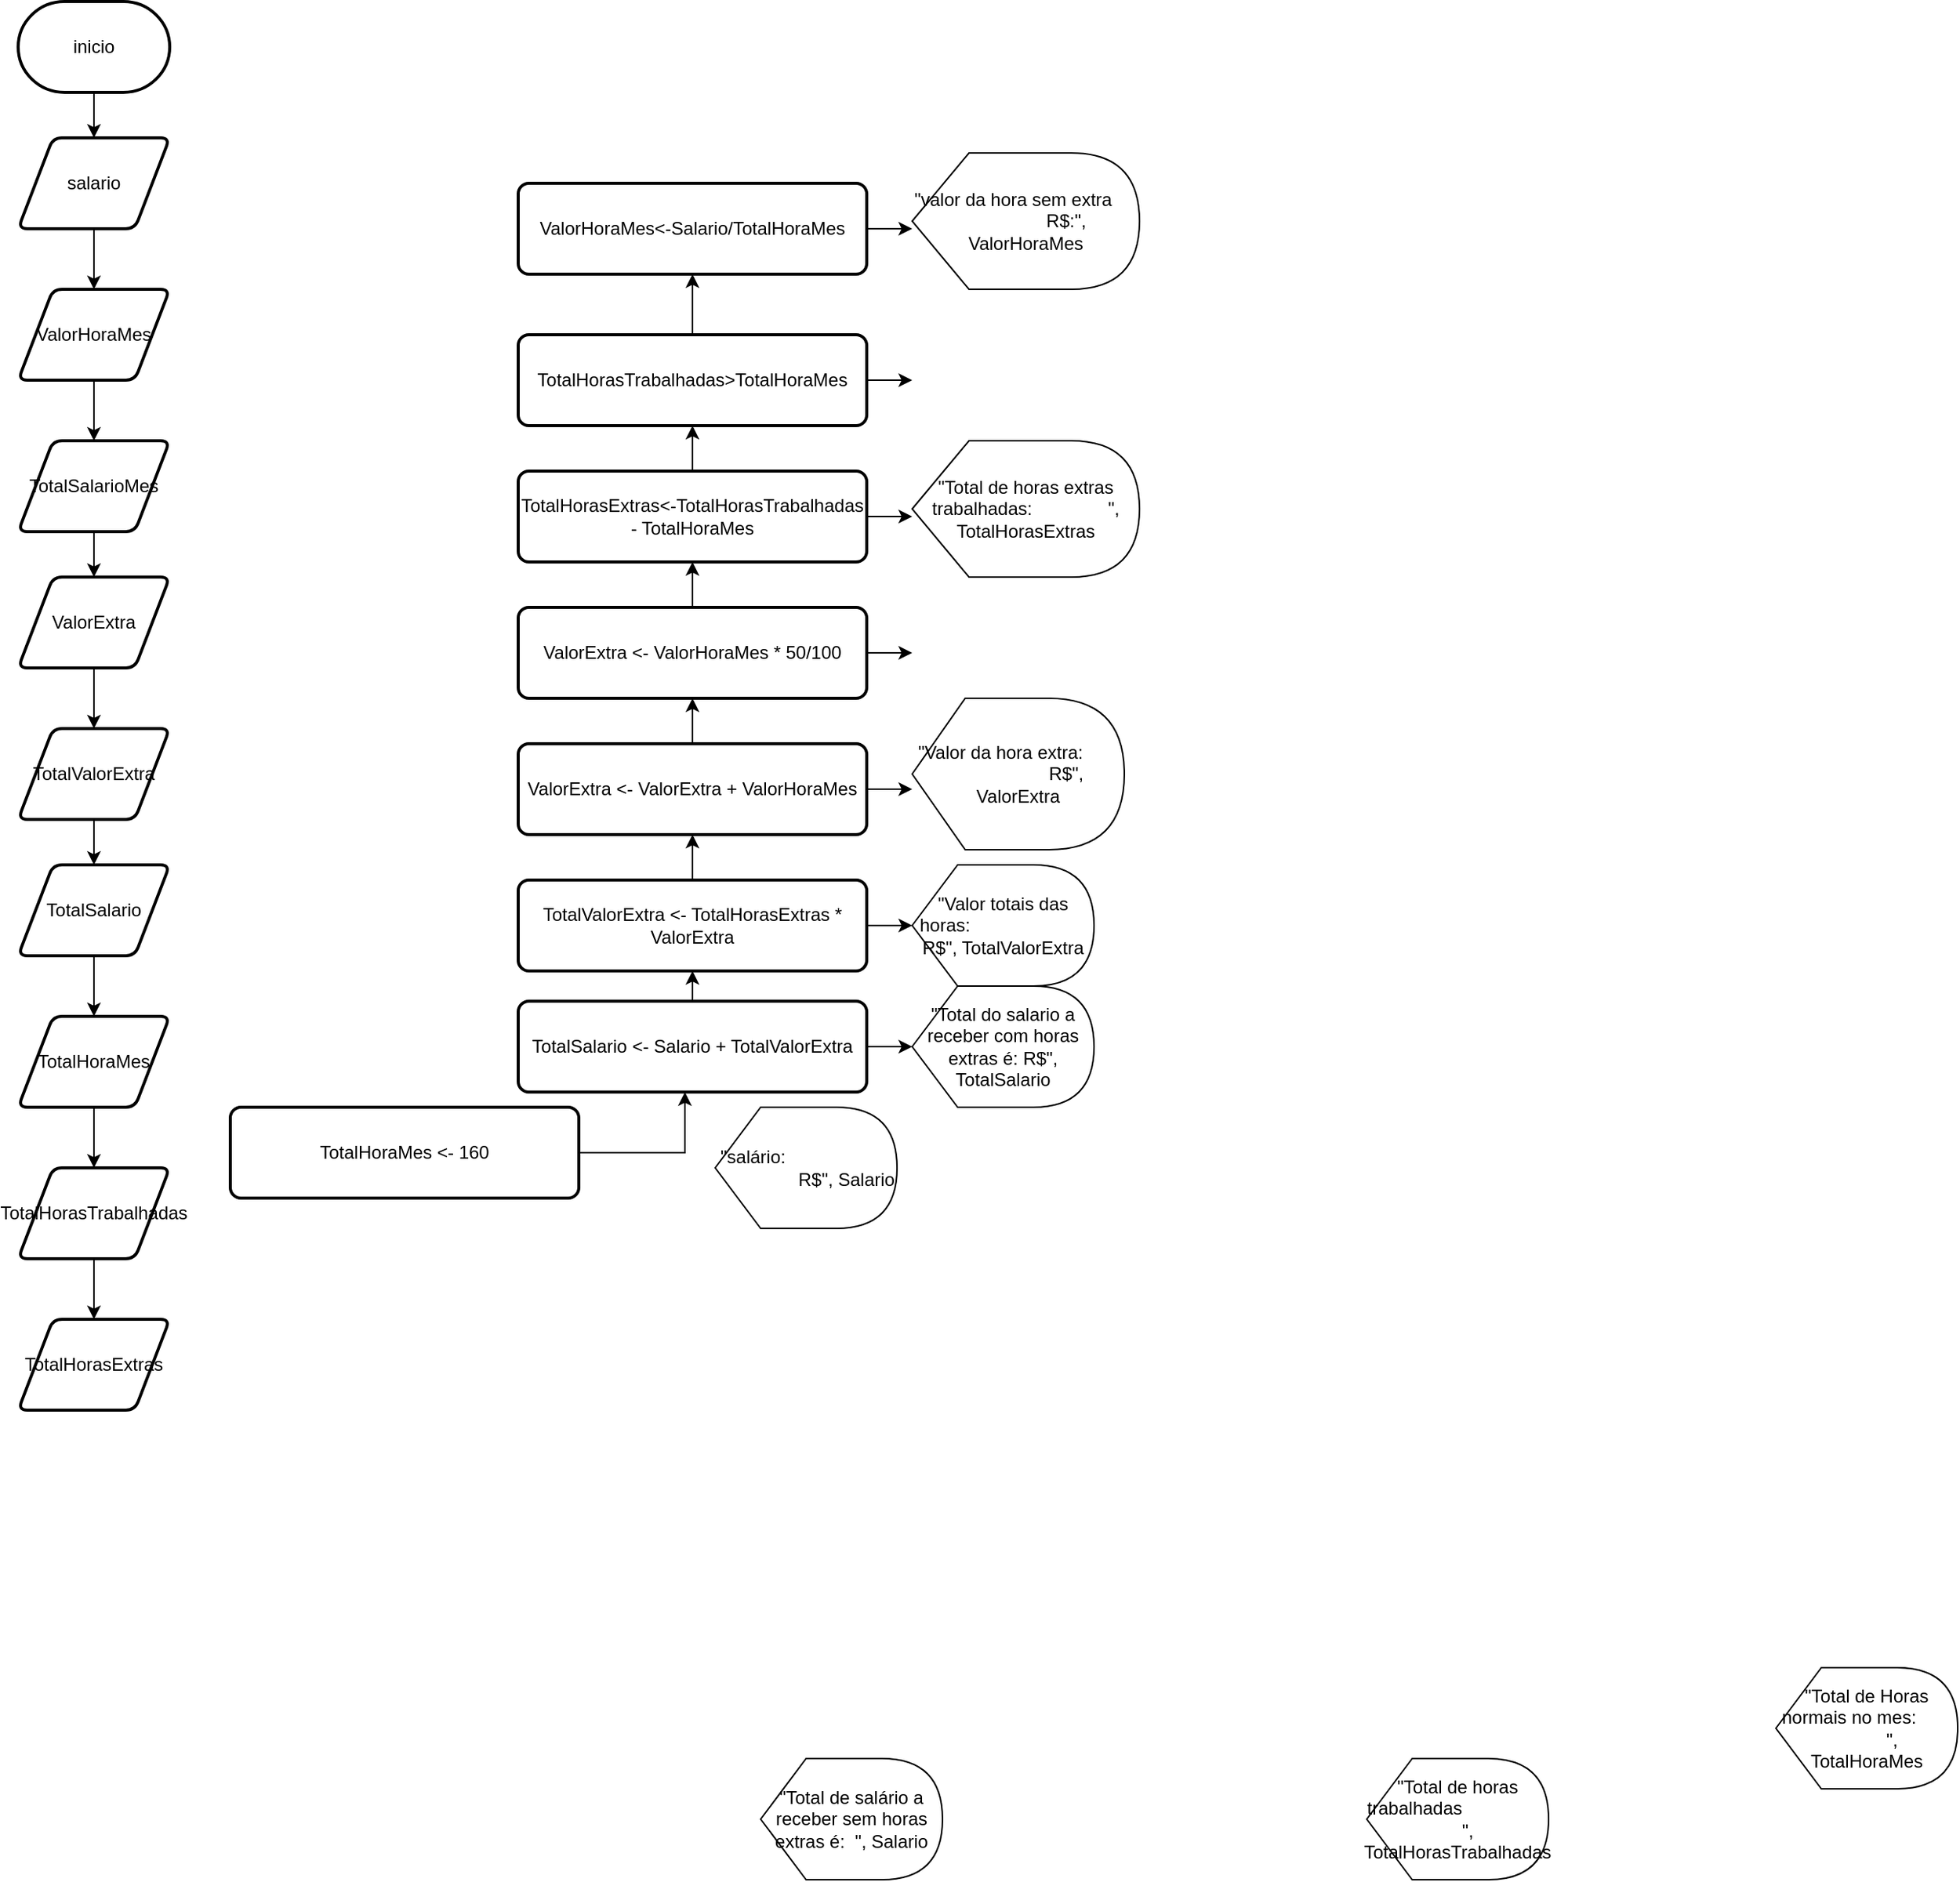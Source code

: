 <mxfile version="21.1.5" type="github">
  <diagram name="Página-1" id="qgcITxYcOKlTc7-CE3_J">
    <mxGraphModel dx="1801" dy="421" grid="1" gridSize="10" guides="1" tooltips="1" connect="1" arrows="1" fold="1" page="1" pageScale="1" pageWidth="827" pageHeight="1169" math="0" shadow="0">
      <root>
        <mxCell id="0" />
        <mxCell id="1" parent="0" />
        <mxCell id="r5i0TFte6DhNCxvUTc_M-2" style="edgeStyle=orthogonalEdgeStyle;rounded=0;orthogonalLoop=1;jettySize=auto;html=1;" parent="1" source="r5i0TFte6DhNCxvUTc_M-1" edge="1">
          <mxGeometry relative="1" as="geometry">
            <mxPoint x="-750" y="130" as="targetPoint" />
          </mxGeometry>
        </mxCell>
        <mxCell id="r5i0TFte6DhNCxvUTc_M-1" value="inicio" style="strokeWidth=2;html=1;shape=mxgraph.flowchart.terminator;whiteSpace=wrap;" parent="1" vertex="1">
          <mxGeometry x="-800" y="40" width="100" height="60" as="geometry" />
        </mxCell>
        <mxCell id="r5i0TFte6DhNCxvUTc_M-5" style="edgeStyle=orthogonalEdgeStyle;rounded=0;orthogonalLoop=1;jettySize=auto;html=1;" parent="1" source="r5i0TFte6DhNCxvUTc_M-3" edge="1">
          <mxGeometry relative="1" as="geometry">
            <mxPoint x="-750" y="230" as="targetPoint" />
          </mxGeometry>
        </mxCell>
        <mxCell id="r5i0TFte6DhNCxvUTc_M-3" value="salario" style="shape=parallelogram;html=1;strokeWidth=2;perimeter=parallelogramPerimeter;whiteSpace=wrap;rounded=1;arcSize=12;size=0.23;" parent="1" vertex="1">
          <mxGeometry x="-800" y="130" width="100" height="60" as="geometry" />
        </mxCell>
        <mxCell id="r5i0TFte6DhNCxvUTc_M-14" style="edgeStyle=orthogonalEdgeStyle;rounded=0;orthogonalLoop=1;jettySize=auto;html=1;" parent="1" source="r5i0TFte6DhNCxvUTc_M-4" edge="1">
          <mxGeometry relative="1" as="geometry">
            <mxPoint x="-750" y="330" as="targetPoint" />
          </mxGeometry>
        </mxCell>
        <mxCell id="r5i0TFte6DhNCxvUTc_M-4" value="ValorHoraMes" style="shape=parallelogram;html=1;strokeWidth=2;perimeter=parallelogramPerimeter;whiteSpace=wrap;rounded=1;arcSize=12;size=0.23;" parent="1" vertex="1">
          <mxGeometry x="-800" y="230" width="100" height="60" as="geometry" />
        </mxCell>
        <mxCell id="r5i0TFte6DhNCxvUTc_M-23" style="edgeStyle=orthogonalEdgeStyle;rounded=0;orthogonalLoop=1;jettySize=auto;html=1;" parent="1" source="r5i0TFte6DhNCxvUTc_M-9" edge="1">
          <mxGeometry relative="1" as="geometry">
            <mxPoint x="-750" y="810" as="targetPoint" />
          </mxGeometry>
        </mxCell>
        <mxCell id="r5i0TFte6DhNCxvUTc_M-9" value="TotalHoraMes" style="shape=parallelogram;html=1;strokeWidth=2;perimeter=parallelogramPerimeter;whiteSpace=wrap;rounded=1;arcSize=12;size=0.23;" parent="1" vertex="1">
          <mxGeometry x="-800" y="710" width="100" height="60" as="geometry" />
        </mxCell>
        <mxCell id="r5i0TFte6DhNCxvUTc_M-18" style="edgeStyle=orthogonalEdgeStyle;rounded=0;orthogonalLoop=1;jettySize=auto;html=1;" parent="1" source="r5i0TFte6DhNCxvUTc_M-10" edge="1">
          <mxGeometry relative="1" as="geometry">
            <mxPoint x="-750" y="710" as="targetPoint" />
          </mxGeometry>
        </mxCell>
        <mxCell id="r5i0TFte6DhNCxvUTc_M-10" value="TotalSalario" style="shape=parallelogram;html=1;strokeWidth=2;perimeter=parallelogramPerimeter;whiteSpace=wrap;rounded=1;arcSize=12;size=0.23;" parent="1" vertex="1">
          <mxGeometry x="-800" y="610" width="100" height="60" as="geometry" />
        </mxCell>
        <mxCell id="r5i0TFte6DhNCxvUTc_M-17" style="edgeStyle=orthogonalEdgeStyle;rounded=0;orthogonalLoop=1;jettySize=auto;html=1;" parent="1" source="r5i0TFte6DhNCxvUTc_M-11" edge="1">
          <mxGeometry relative="1" as="geometry">
            <mxPoint x="-750" y="610" as="targetPoint" />
          </mxGeometry>
        </mxCell>
        <mxCell id="r5i0TFte6DhNCxvUTc_M-11" value="TotalValorExtra" style="shape=parallelogram;html=1;strokeWidth=2;perimeter=parallelogramPerimeter;whiteSpace=wrap;rounded=1;arcSize=12;size=0.23;" parent="1" vertex="1">
          <mxGeometry x="-800" y="520" width="100" height="60" as="geometry" />
        </mxCell>
        <mxCell id="r5i0TFte6DhNCxvUTc_M-16" style="edgeStyle=orthogonalEdgeStyle;rounded=0;orthogonalLoop=1;jettySize=auto;html=1;" parent="1" source="r5i0TFte6DhNCxvUTc_M-12" edge="1">
          <mxGeometry relative="1" as="geometry">
            <mxPoint x="-750" y="520" as="targetPoint" />
          </mxGeometry>
        </mxCell>
        <mxCell id="r5i0TFte6DhNCxvUTc_M-12" value="ValorExtra" style="shape=parallelogram;html=1;strokeWidth=2;perimeter=parallelogramPerimeter;whiteSpace=wrap;rounded=1;arcSize=12;size=0.23;" parent="1" vertex="1">
          <mxGeometry x="-800" y="420" width="100" height="60" as="geometry" />
        </mxCell>
        <mxCell id="r5i0TFte6DhNCxvUTc_M-15" style="edgeStyle=orthogonalEdgeStyle;rounded=0;orthogonalLoop=1;jettySize=auto;html=1;" parent="1" source="r5i0TFte6DhNCxvUTc_M-13" edge="1">
          <mxGeometry relative="1" as="geometry">
            <mxPoint x="-750" y="420" as="targetPoint" />
          </mxGeometry>
        </mxCell>
        <mxCell id="r5i0TFte6DhNCxvUTc_M-13" value="TotalSalarioMes" style="shape=parallelogram;html=1;strokeWidth=2;perimeter=parallelogramPerimeter;whiteSpace=wrap;rounded=1;arcSize=12;size=0.23;" parent="1" vertex="1">
          <mxGeometry x="-800" y="330" width="100" height="60" as="geometry" />
        </mxCell>
        <mxCell id="r5i0TFte6DhNCxvUTc_M-24" style="edgeStyle=orthogonalEdgeStyle;rounded=0;orthogonalLoop=1;jettySize=auto;html=1;" parent="1" source="r5i0TFte6DhNCxvUTc_M-20" edge="1">
          <mxGeometry relative="1" as="geometry">
            <mxPoint x="-750" y="910" as="targetPoint" />
          </mxGeometry>
        </mxCell>
        <mxCell id="r5i0TFte6DhNCxvUTc_M-20" value="TotalHorasTrabalhadas" style="shape=parallelogram;html=1;strokeWidth=2;perimeter=parallelogramPerimeter;whiteSpace=wrap;rounded=1;arcSize=12;size=0.23;" parent="1" vertex="1">
          <mxGeometry x="-800" y="810" width="100" height="60" as="geometry" />
        </mxCell>
        <mxCell id="r5i0TFte6DhNCxvUTc_M-21" value="TotalHorasExtras" style="shape=parallelogram;html=1;strokeWidth=2;perimeter=parallelogramPerimeter;whiteSpace=wrap;rounded=1;arcSize=12;size=0.23;" parent="1" vertex="1">
          <mxGeometry x="-800" y="910" width="100" height="60" as="geometry" />
        </mxCell>
        <mxCell id="r5i0TFte6DhNCxvUTc_M-65" style="edgeStyle=orthogonalEdgeStyle;rounded=0;orthogonalLoop=1;jettySize=auto;html=1;" parent="1" source="r5i0TFte6DhNCxvUTc_M-27" edge="1">
          <mxGeometry relative="1" as="geometry">
            <mxPoint x="-210.0" y="190" as="targetPoint" />
          </mxGeometry>
        </mxCell>
        <mxCell id="r5i0TFte6DhNCxvUTc_M-27" value="ValorHoraMes&amp;lt;-Salario/TotalHoraMes" style="rounded=1;whiteSpace=wrap;html=1;absoluteArcSize=1;arcSize=14;strokeWidth=2;" parent="1" vertex="1">
          <mxGeometry x="-470" y="160" width="230" height="60" as="geometry" />
        </mxCell>
        <mxCell id="r5i0TFte6DhNCxvUTc_M-58" style="edgeStyle=orthogonalEdgeStyle;rounded=0;orthogonalLoop=1;jettySize=auto;html=1;" parent="1" source="r5i0TFte6DhNCxvUTc_M-29" edge="1">
          <mxGeometry relative="1" as="geometry">
            <mxPoint x="-355" y="220" as="targetPoint" />
          </mxGeometry>
        </mxCell>
        <mxCell id="r5i0TFte6DhNCxvUTc_M-64" style="edgeStyle=orthogonalEdgeStyle;rounded=0;orthogonalLoop=1;jettySize=auto;html=1;" parent="1" source="r5i0TFte6DhNCxvUTc_M-29" edge="1">
          <mxGeometry relative="1" as="geometry">
            <mxPoint x="-210.0" y="290" as="targetPoint" />
          </mxGeometry>
        </mxCell>
        <mxCell id="r5i0TFte6DhNCxvUTc_M-29" value="TotalHorasTrabalhadas&amp;gt;TotalHoraMes" style="rounded=1;whiteSpace=wrap;html=1;absoluteArcSize=1;arcSize=14;strokeWidth=2;" parent="1" vertex="1">
          <mxGeometry x="-470" y="260" width="230" height="60" as="geometry" />
        </mxCell>
        <mxCell id="r5i0TFte6DhNCxvUTc_M-57" style="edgeStyle=orthogonalEdgeStyle;rounded=0;orthogonalLoop=1;jettySize=auto;html=1;" parent="1" source="r5i0TFte6DhNCxvUTc_M-30" edge="1">
          <mxGeometry relative="1" as="geometry">
            <mxPoint x="-355" y="320.0" as="targetPoint" />
          </mxGeometry>
        </mxCell>
        <mxCell id="r5i0TFte6DhNCxvUTc_M-63" style="edgeStyle=orthogonalEdgeStyle;rounded=0;orthogonalLoop=1;jettySize=auto;html=1;" parent="1" source="r5i0TFte6DhNCxvUTc_M-30" edge="1">
          <mxGeometry relative="1" as="geometry">
            <mxPoint x="-210.0" y="380" as="targetPoint" />
          </mxGeometry>
        </mxCell>
        <mxCell id="r5i0TFte6DhNCxvUTc_M-30" value="TotalHorasExtras&amp;lt;-TotalHorasTrabalhadas - TotalHoraMes" style="rounded=1;whiteSpace=wrap;html=1;absoluteArcSize=1;arcSize=14;strokeWidth=2;" parent="1" vertex="1">
          <mxGeometry x="-470" y="350" width="230" height="60" as="geometry" />
        </mxCell>
        <mxCell id="r5i0TFte6DhNCxvUTc_M-56" style="edgeStyle=orthogonalEdgeStyle;rounded=0;orthogonalLoop=1;jettySize=auto;html=1;" parent="1" source="r5i0TFte6DhNCxvUTc_M-31" edge="1">
          <mxGeometry relative="1" as="geometry">
            <mxPoint x="-355" y="410" as="targetPoint" />
          </mxGeometry>
        </mxCell>
        <mxCell id="r5i0TFte6DhNCxvUTc_M-62" style="edgeStyle=orthogonalEdgeStyle;rounded=0;orthogonalLoop=1;jettySize=auto;html=1;" parent="1" source="r5i0TFte6DhNCxvUTc_M-31" edge="1">
          <mxGeometry relative="1" as="geometry">
            <mxPoint x="-210.0" y="470" as="targetPoint" />
          </mxGeometry>
        </mxCell>
        <mxCell id="r5i0TFte6DhNCxvUTc_M-31" value="ValorExtra &amp;lt;- ValorHoraMes * 50/100" style="rounded=1;whiteSpace=wrap;html=1;absoluteArcSize=1;arcSize=14;strokeWidth=2;" parent="1" vertex="1">
          <mxGeometry x="-470" y="440" width="230" height="60" as="geometry" />
        </mxCell>
        <mxCell id="r5i0TFte6DhNCxvUTc_M-55" style="edgeStyle=orthogonalEdgeStyle;rounded=0;orthogonalLoop=1;jettySize=auto;html=1;" parent="1" source="r5i0TFte6DhNCxvUTc_M-32" edge="1">
          <mxGeometry relative="1" as="geometry">
            <mxPoint x="-355" y="500" as="targetPoint" />
          </mxGeometry>
        </mxCell>
        <mxCell id="r5i0TFte6DhNCxvUTc_M-61" style="edgeStyle=orthogonalEdgeStyle;rounded=0;orthogonalLoop=1;jettySize=auto;html=1;" parent="1" source="r5i0TFte6DhNCxvUTc_M-32" edge="1">
          <mxGeometry relative="1" as="geometry">
            <mxPoint x="-210.0" y="560" as="targetPoint" />
          </mxGeometry>
        </mxCell>
        <mxCell id="r5i0TFte6DhNCxvUTc_M-32" value="ValorExtra &amp;lt;- ValorExtra + ValorHoraMes" style="rounded=1;whiteSpace=wrap;html=1;absoluteArcSize=1;arcSize=14;strokeWidth=2;" parent="1" vertex="1">
          <mxGeometry x="-470" y="530" width="230" height="60" as="geometry" />
        </mxCell>
        <mxCell id="r5i0TFte6DhNCxvUTc_M-54" style="edgeStyle=orthogonalEdgeStyle;rounded=0;orthogonalLoop=1;jettySize=auto;html=1;" parent="1" source="r5i0TFte6DhNCxvUTc_M-33" edge="1">
          <mxGeometry relative="1" as="geometry">
            <mxPoint x="-355" y="590" as="targetPoint" />
          </mxGeometry>
        </mxCell>
        <mxCell id="r5i0TFte6DhNCxvUTc_M-60" style="edgeStyle=orthogonalEdgeStyle;rounded=0;orthogonalLoop=1;jettySize=auto;html=1;" parent="1" source="r5i0TFte6DhNCxvUTc_M-33" edge="1">
          <mxGeometry relative="1" as="geometry">
            <mxPoint x="-210.0" y="650" as="targetPoint" />
          </mxGeometry>
        </mxCell>
        <mxCell id="r5i0TFte6DhNCxvUTc_M-33" value="TotalValorExtra &amp;lt;- TotalHorasExtras * ValorExtra" style="rounded=1;whiteSpace=wrap;html=1;absoluteArcSize=1;arcSize=14;strokeWidth=2;" parent="1" vertex="1">
          <mxGeometry x="-470" y="620" width="230" height="60" as="geometry" />
        </mxCell>
        <mxCell id="r5i0TFte6DhNCxvUTc_M-53" style="edgeStyle=orthogonalEdgeStyle;rounded=0;orthogonalLoop=1;jettySize=auto;html=1;" parent="1" source="r5i0TFte6DhNCxvUTc_M-34" edge="1">
          <mxGeometry relative="1" as="geometry">
            <mxPoint x="-355" y="680" as="targetPoint" />
          </mxGeometry>
        </mxCell>
        <mxCell id="r5i0TFte6DhNCxvUTc_M-59" style="edgeStyle=orthogonalEdgeStyle;rounded=0;orthogonalLoop=1;jettySize=auto;html=1;entryX=0;entryY=0.5;entryDx=0;entryDy=0;entryPerimeter=0;" parent="1" source="r5i0TFte6DhNCxvUTc_M-34" target="r5i0TFte6DhNCxvUTc_M-45" edge="1">
          <mxGeometry relative="1" as="geometry" />
        </mxCell>
        <mxCell id="r5i0TFte6DhNCxvUTc_M-34" value="TotalSalario &amp;lt;- Salario + TotalValorExtra" style="rounded=1;whiteSpace=wrap;html=1;absoluteArcSize=1;arcSize=14;strokeWidth=2;" parent="1" vertex="1">
          <mxGeometry x="-470" y="700" width="230" height="60" as="geometry" />
        </mxCell>
        <mxCell id="r5i0TFte6DhNCxvUTc_M-38" value="&quot;Total de horas trabalhadas&amp;nbsp; &amp;nbsp; &amp;nbsp; &amp;nbsp; &amp;nbsp; &amp;nbsp; &amp;nbsp; &amp;nbsp; &amp;nbsp; &amp;nbsp; &amp;nbsp; &quot;, TotalHorasTrabalhadas" style="shape=display;whiteSpace=wrap;html=1;" parent="1" vertex="1">
          <mxGeometry x="90" y="1200" width="120" height="80" as="geometry" />
        </mxCell>
        <mxCell id="r5i0TFte6DhNCxvUTc_M-39" value="&quot;Total de Horas normais no mes:&amp;nbsp; &amp;nbsp; &amp;nbsp; &amp;nbsp; &amp;nbsp; &amp;nbsp; &amp;nbsp; &amp;nbsp; &amp;nbsp; &quot;, TotalHoraMes" style="shape=display;whiteSpace=wrap;html=1;" parent="1" vertex="1">
          <mxGeometry x="360" y="1140" width="120" height="80" as="geometry" />
        </mxCell>
        <mxCell id="r5i0TFte6DhNCxvUTc_M-40" value="&quot;valor da hora sem extra&amp;nbsp; &amp;nbsp; &amp;nbsp; &amp;nbsp; &amp;nbsp; &amp;nbsp; &amp;nbsp; &amp;nbsp; &amp;nbsp; &amp;nbsp; &amp;nbsp; R$:&quot;, ValorHoraMes" style="shape=display;whiteSpace=wrap;html=1;" parent="1" vertex="1">
          <mxGeometry x="-210" y="140" width="150" height="90" as="geometry" />
        </mxCell>
        <mxCell id="r5i0TFte6DhNCxvUTc_M-41" value="&quot;Total de salário a receber sem horas extras é:&amp;nbsp; &quot;, Salario" style="shape=display;whiteSpace=wrap;html=1;" parent="1" vertex="1">
          <mxGeometry x="-310" y="1200" width="120" height="80" as="geometry" />
        </mxCell>
        <mxCell id="r5i0TFte6DhNCxvUTc_M-42" value="&quot;Total de horas extras trabalhadas:&amp;nbsp; &amp;nbsp; &amp;nbsp; &amp;nbsp; &amp;nbsp; &amp;nbsp; &amp;nbsp; &amp;nbsp;&quot;, TotalHorasExtras" style="shape=display;whiteSpace=wrap;html=1;" parent="1" vertex="1">
          <mxGeometry x="-210" y="330" width="150" height="90" as="geometry" />
        </mxCell>
        <mxCell id="r5i0TFte6DhNCxvUTc_M-43" value="&quot;Valor da hora extra:&amp;nbsp; &amp;nbsp; &amp;nbsp; &amp;nbsp; &amp;nbsp; &amp;nbsp; &amp;nbsp; &amp;nbsp; &amp;nbsp; &amp;nbsp; &amp;nbsp; &amp;nbsp; &amp;nbsp; &amp;nbsp;R$&quot;, ValorExtra" style="shape=display;whiteSpace=wrap;html=1;" parent="1" vertex="1">
          <mxGeometry x="-210" y="500" width="140" height="100" as="geometry" />
        </mxCell>
        <mxCell id="r5i0TFte6DhNCxvUTc_M-44" value="&quot;Valor totais das horas:&amp;nbsp; &amp;nbsp; &amp;nbsp; &amp;nbsp; &amp;nbsp; &amp;nbsp; &amp;nbsp; &amp;nbsp; &amp;nbsp; &amp;nbsp; &amp;nbsp; &amp;nbsp; R$&quot;, TotalValorExtra" style="shape=display;whiteSpace=wrap;html=1;" parent="1" vertex="1">
          <mxGeometry x="-210" y="610" width="120" height="80" as="geometry" />
        </mxCell>
        <mxCell id="r5i0TFte6DhNCxvUTc_M-45" value="&quot;Total do salario a receber com horas extras é: R$&quot;, TotalSalario" style="shape=display;whiteSpace=wrap;html=1;" parent="1" vertex="1">
          <mxGeometry x="-210" y="690" width="120" height="80" as="geometry" />
        </mxCell>
        <mxCell id="r5i0TFte6DhNCxvUTc_M-49" value="&quot;salário:&amp;nbsp; &amp;nbsp; &amp;nbsp; &amp;nbsp; &amp;nbsp; &amp;nbsp; &amp;nbsp; &amp;nbsp; &amp;nbsp; &amp;nbsp; &amp;nbsp; &amp;nbsp; &amp;nbsp; &amp;nbsp; &amp;nbsp; &amp;nbsp; &amp;nbsp; &amp;nbsp; &amp;nbsp; R$&quot;, Salario" style="shape=display;whiteSpace=wrap;html=1;" parent="1" vertex="1">
          <mxGeometry x="-340" y="770" width="120" height="80" as="geometry" />
        </mxCell>
        <mxCell id="r5i0TFte6DhNCxvUTc_M-52" style="edgeStyle=orthogonalEdgeStyle;rounded=0;orthogonalLoop=1;jettySize=auto;html=1;exitX=1;exitY=0.5;exitDx=0;exitDy=0;" parent="1" source="r5i0TFte6DhNCxvUTc_M-50" edge="1">
          <mxGeometry relative="1" as="geometry">
            <mxPoint x="-360" y="760" as="targetPoint" />
            <Array as="points">
              <mxPoint x="-360" y="800" />
            </Array>
          </mxGeometry>
        </mxCell>
        <mxCell id="r5i0TFte6DhNCxvUTc_M-50" value="TotalHoraMes &amp;lt;- 160" style="rounded=1;whiteSpace=wrap;html=1;absoluteArcSize=1;arcSize=14;strokeWidth=2;" parent="1" vertex="1">
          <mxGeometry x="-660" y="770" width="230" height="60" as="geometry" />
        </mxCell>
      </root>
    </mxGraphModel>
  </diagram>
</mxfile>
